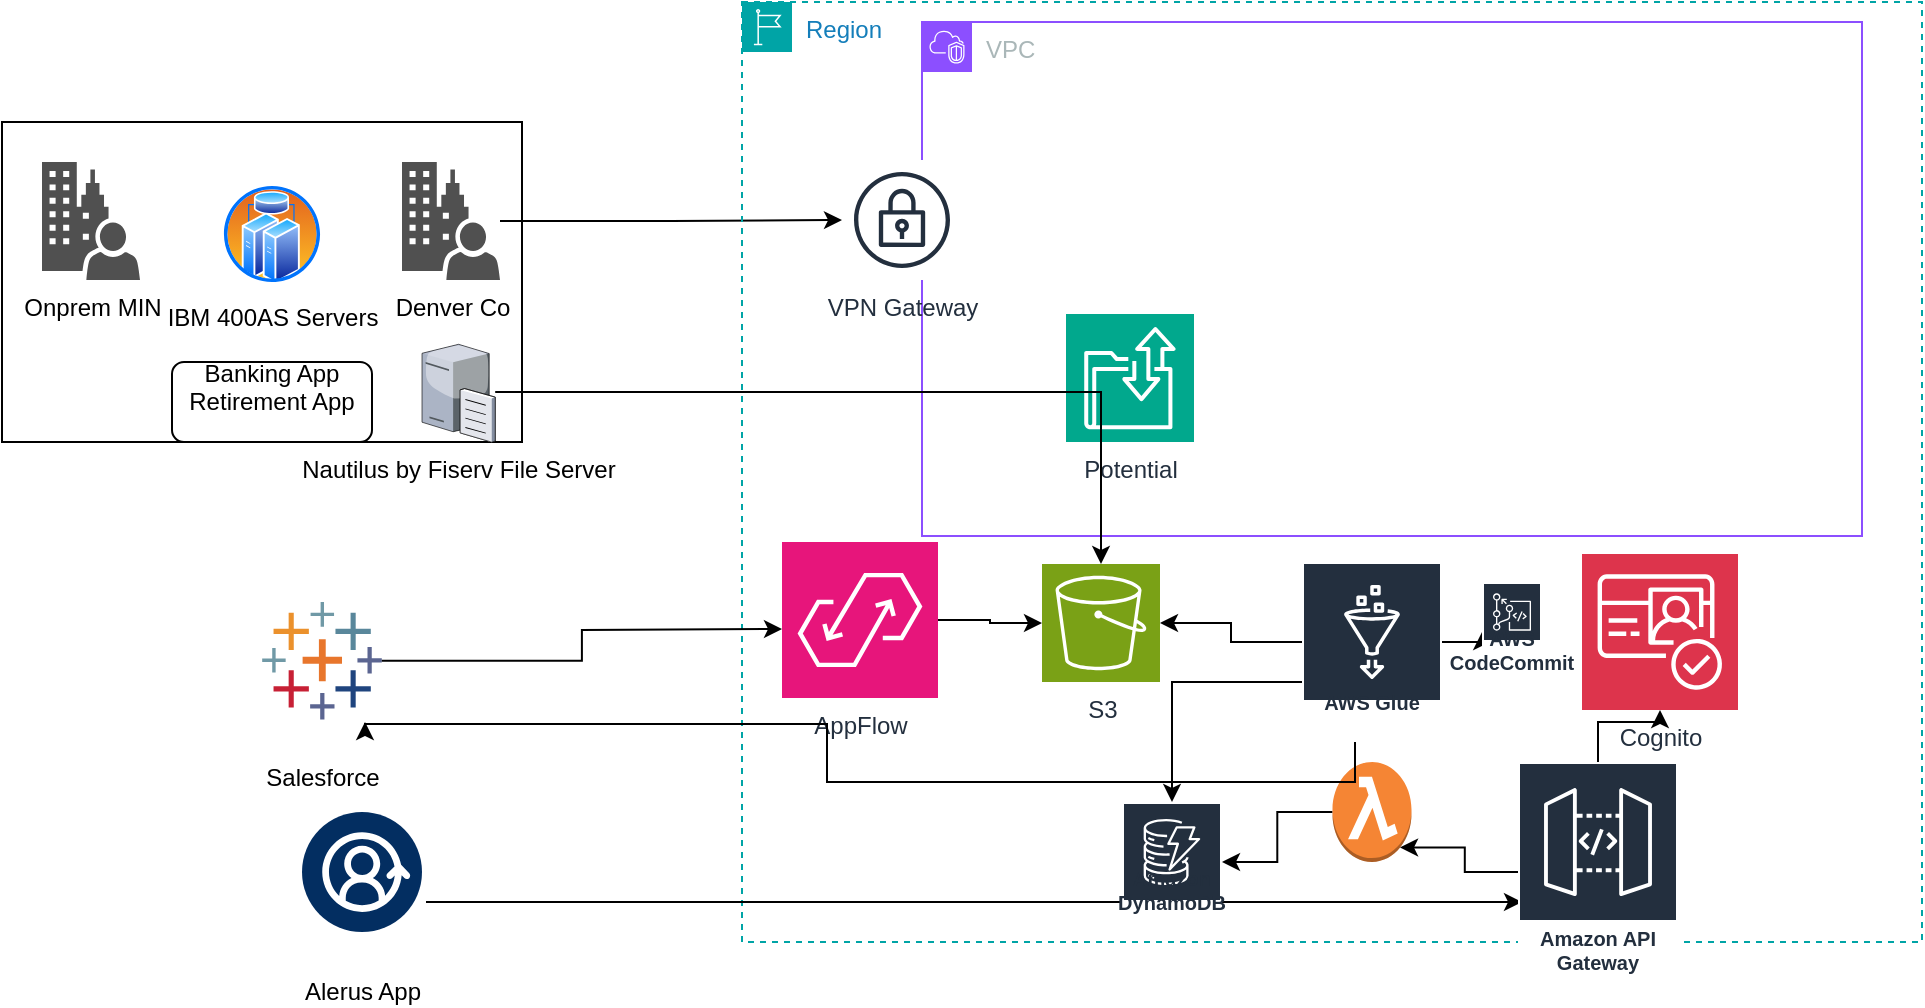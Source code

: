<mxfile version="24.0.2" type="github">
  <diagram name="Page-1" id="N-wu-rKSxGulzZxUAE4Z">
    <mxGraphModel dx="2284" dy="822" grid="1" gridSize="10" guides="1" tooltips="1" connect="1" arrows="1" fold="1" page="1" pageScale="1" pageWidth="850" pageHeight="1100" math="0" shadow="0">
      <root>
        <mxCell id="0" />
        <mxCell id="1" parent="0" />
        <mxCell id="tQlyBrrwfsTc0KUc580M-25" value="" style="rounded=0;whiteSpace=wrap;html=1;" parent="1" vertex="1">
          <mxGeometry x="-150" y="140" width="260" height="160" as="geometry" />
        </mxCell>
        <mxCell id="tQlyBrrwfsTc0KUc580M-1" value="Onprem MIN" style="sketch=0;pointerEvents=1;shadow=0;dashed=0;html=1;strokeColor=none;fillColor=#505050;labelPosition=center;verticalLabelPosition=bottom;verticalAlign=top;outlineConnect=0;align=center;shape=mxgraph.office.users.on_premises_user;" parent="1" vertex="1">
          <mxGeometry x="-130" y="160" width="49" height="59" as="geometry" />
        </mxCell>
        <mxCell id="tQlyBrrwfsTc0KUc580M-28" style="edgeStyle=orthogonalEdgeStyle;rounded=0;orthogonalLoop=1;jettySize=auto;html=1;" parent="1" source="tQlyBrrwfsTc0KUc580M-3" target="tQlyBrrwfsTc0KUc580M-27" edge="1">
          <mxGeometry relative="1" as="geometry" />
        </mxCell>
        <mxCell id="tQlyBrrwfsTc0KUc580M-3" value="Denver Co" style="sketch=0;pointerEvents=1;shadow=0;dashed=0;html=1;strokeColor=none;fillColor=#505050;labelPosition=center;verticalLabelPosition=bottom;verticalAlign=top;outlineConnect=0;align=center;shape=mxgraph.office.users.on_premises_user;" parent="1" vertex="1">
          <mxGeometry x="50" y="160" width="49" height="59" as="geometry" />
        </mxCell>
        <mxCell id="tQlyBrrwfsTc0KUc580M-4" value="Region" style="points=[[0,0],[0.25,0],[0.5,0],[0.75,0],[1,0],[1,0.25],[1,0.5],[1,0.75],[1,1],[0.75,1],[0.5,1],[0.25,1],[0,1],[0,0.75],[0,0.5],[0,0.25]];outlineConnect=0;gradientColor=none;html=1;whiteSpace=wrap;fontSize=12;fontStyle=0;container=1;pointerEvents=0;collapsible=0;recursiveResize=0;shape=mxgraph.aws4.group;grIcon=mxgraph.aws4.group_region;strokeColor=#00A4A6;fillColor=none;verticalAlign=top;align=left;spacingLeft=30;fontColor=#147EBA;dashed=1;" parent="1" vertex="1">
          <mxGeometry x="220" y="80" width="590" height="470" as="geometry" />
        </mxCell>
        <mxCell id="tQlyBrrwfsTc0KUc580M-19" value="" style="edgeStyle=orthogonalEdgeStyle;rounded=0;orthogonalLoop=1;jettySize=auto;html=1;" parent="tQlyBrrwfsTc0KUc580M-4" source="tQlyBrrwfsTc0KUc580M-9" target="tQlyBrrwfsTc0KUc580M-17" edge="1">
          <mxGeometry relative="1" as="geometry" />
        </mxCell>
        <mxCell id="tQlyBrrwfsTc0KUc580M-34" style="edgeStyle=orthogonalEdgeStyle;rounded=0;orthogonalLoop=1;jettySize=auto;html=1;" parent="tQlyBrrwfsTc0KUc580M-4" source="tQlyBrrwfsTc0KUc580M-9" target="tQlyBrrwfsTc0KUc580M-32" edge="1">
          <mxGeometry relative="1" as="geometry">
            <Array as="points">
              <mxPoint x="215" y="340" />
            </Array>
          </mxGeometry>
        </mxCell>
        <mxCell id="tQlyBrrwfsTc0KUc580M-39" value="" style="edgeStyle=orthogonalEdgeStyle;rounded=0;orthogonalLoop=1;jettySize=auto;html=1;" parent="tQlyBrrwfsTc0KUc580M-4" source="tQlyBrrwfsTc0KUc580M-9" target="tQlyBrrwfsTc0KUc580M-38" edge="1">
          <mxGeometry relative="1" as="geometry" />
        </mxCell>
        <mxCell id="tQlyBrrwfsTc0KUc580M-9" value="AWS Glue" style="sketch=0;outlineConnect=0;fontColor=#232F3E;gradientColor=none;strokeColor=#ffffff;fillColor=#232F3E;dashed=0;verticalLabelPosition=middle;verticalAlign=bottom;align=center;html=1;whiteSpace=wrap;fontSize=10;fontStyle=1;spacing=3;shape=mxgraph.aws4.productIcon;prIcon=mxgraph.aws4.glue;" parent="tQlyBrrwfsTc0KUc580M-4" vertex="1">
          <mxGeometry x="280" y="280" width="70" height="80" as="geometry" />
        </mxCell>
        <mxCell id="tQlyBrrwfsTc0KUc580M-13" value="VPC" style="points=[[0,0],[0.25,0],[0.5,0],[0.75,0],[1,0],[1,0.25],[1,0.5],[1,0.75],[1,1],[0.75,1],[0.5,1],[0.25,1],[0,1],[0,0.75],[0,0.5],[0,0.25]];outlineConnect=0;gradientColor=none;html=1;whiteSpace=wrap;fontSize=12;fontStyle=0;container=1;pointerEvents=0;collapsible=0;recursiveResize=0;shape=mxgraph.aws4.group;grIcon=mxgraph.aws4.group_vpc2;strokeColor=#8C4FFF;fillColor=none;verticalAlign=top;align=left;spacingLeft=30;fontColor=#AAB7B8;dashed=0;" parent="tQlyBrrwfsTc0KUc580M-4" vertex="1">
          <mxGeometry x="90" y="10" width="470" height="257" as="geometry" />
        </mxCell>
        <mxCell id="tQlyBrrwfsTc0KUc580M-27" value="VPN Gateway" style="sketch=0;outlineConnect=0;fontColor=#232F3E;gradientColor=none;strokeColor=#232F3E;fillColor=#ffffff;dashed=0;verticalLabelPosition=bottom;verticalAlign=top;align=center;html=1;fontSize=12;fontStyle=0;aspect=fixed;shape=mxgraph.aws4.resourceIcon;resIcon=mxgraph.aws4.vpn_gateway;" parent="tQlyBrrwfsTc0KUc580M-13" vertex="1">
          <mxGeometry x="-40" y="69" width="60" height="60" as="geometry" />
        </mxCell>
        <mxCell id="F28cb3tVO6EVOv7qAhIl-1" value="Potential" style="sketch=0;points=[[0,0,0],[0.25,0,0],[0.5,0,0],[0.75,0,0],[1,0,0],[0,1,0],[0.25,1,0],[0.5,1,0],[0.75,1,0],[1,1,0],[0,0.25,0],[0,0.5,0],[0,0.75,0],[1,0.25,0],[1,0.5,0],[1,0.75,0]];outlineConnect=0;fontColor=#232F3E;fillColor=#01A88D;strokeColor=#ffffff;dashed=0;verticalLabelPosition=bottom;verticalAlign=top;align=center;html=1;fontSize=12;fontStyle=0;aspect=fixed;shape=mxgraph.aws4.resourceIcon;resIcon=mxgraph.aws4.transfer_family;" vertex="1" parent="tQlyBrrwfsTc0KUc580M-13">
          <mxGeometry x="72" y="146" width="64" height="64" as="geometry" />
        </mxCell>
        <mxCell id="tQlyBrrwfsTc0KUc580M-18" value="" style="edgeStyle=orthogonalEdgeStyle;rounded=0;orthogonalLoop=1;jettySize=auto;html=1;" parent="tQlyBrrwfsTc0KUc580M-4" source="tQlyBrrwfsTc0KUc580M-15" target="tQlyBrrwfsTc0KUc580M-17" edge="1">
          <mxGeometry relative="1" as="geometry" />
        </mxCell>
        <mxCell id="tQlyBrrwfsTc0KUc580M-15" value="AppFlow" style="sketch=0;points=[[0,0,0],[0.25,0,0],[0.5,0,0],[0.75,0,0],[1,0,0],[0,1,0],[0.25,1,0],[0.5,1,0],[0.75,1,0],[1,1,0],[0,0.25,0],[0,0.5,0],[0,0.75,0],[1,0.25,0],[1,0.5,0],[1,0.75,0]];outlineConnect=0;fontColor=#232F3E;fillColor=#E7157B;strokeColor=#ffffff;dashed=0;verticalLabelPosition=bottom;verticalAlign=top;align=center;html=1;fontSize=12;fontStyle=0;aspect=fixed;shape=mxgraph.aws4.resourceIcon;resIcon=mxgraph.aws4.appflow;" parent="tQlyBrrwfsTc0KUc580M-4" vertex="1">
          <mxGeometry x="20" y="270" width="78" height="78" as="geometry" />
        </mxCell>
        <mxCell id="tQlyBrrwfsTc0KUc580M-17" value="S3" style="sketch=0;points=[[0,0,0],[0.25,0,0],[0.5,0,0],[0.75,0,0],[1,0,0],[0,1,0],[0.25,1,0],[0.5,1,0],[0.75,1,0],[1,1,0],[0,0.25,0],[0,0.5,0],[0,0.75,0],[1,0.25,0],[1,0.5,0],[1,0.75,0]];outlineConnect=0;fontColor=#232F3E;fillColor=#7AA116;strokeColor=#ffffff;dashed=0;verticalLabelPosition=bottom;verticalAlign=top;align=center;html=1;fontSize=12;fontStyle=0;aspect=fixed;shape=mxgraph.aws4.resourceIcon;resIcon=mxgraph.aws4.s3;" parent="tQlyBrrwfsTc0KUc580M-4" vertex="1">
          <mxGeometry x="150" y="281" width="59" height="59" as="geometry" />
        </mxCell>
        <mxCell id="tQlyBrrwfsTc0KUc580M-20" value="Cognito" style="sketch=0;points=[[0,0,0],[0.25,0,0],[0.5,0,0],[0.75,0,0],[1,0,0],[0,1,0],[0.25,1,0],[0.5,1,0],[0.75,1,0],[1,1,0],[0,0.25,0],[0,0.5,0],[0,0.75,0],[1,0.25,0],[1,0.5,0],[1,0.75,0]];outlineConnect=0;fontColor=#232F3E;fillColor=#DD344C;strokeColor=#ffffff;dashed=0;verticalLabelPosition=bottom;verticalAlign=top;align=center;html=1;fontSize=12;fontStyle=0;aspect=fixed;shape=mxgraph.aws4.resourceIcon;resIcon=mxgraph.aws4.cognito;" parent="tQlyBrrwfsTc0KUc580M-4" vertex="1">
          <mxGeometry x="420" y="276" width="78" height="78" as="geometry" />
        </mxCell>
        <mxCell id="tQlyBrrwfsTc0KUc580M-33" value="" style="edgeStyle=orthogonalEdgeStyle;rounded=0;orthogonalLoop=1;jettySize=auto;html=1;" parent="tQlyBrrwfsTc0KUc580M-4" source="tQlyBrrwfsTc0KUc580M-29" target="tQlyBrrwfsTc0KUc580M-32" edge="1">
          <mxGeometry relative="1" as="geometry" />
        </mxCell>
        <mxCell id="tQlyBrrwfsTc0KUc580M-29" value="" style="outlineConnect=0;dashed=0;verticalLabelPosition=bottom;verticalAlign=top;align=center;html=1;shape=mxgraph.aws3.lambda_function;fillColor=#F58534;gradientColor=none;" parent="tQlyBrrwfsTc0KUc580M-4" vertex="1">
          <mxGeometry x="295.25" y="380" width="39.5" height="50" as="geometry" />
        </mxCell>
        <mxCell id="tQlyBrrwfsTc0KUc580M-24" value="" style="edgeStyle=orthogonalEdgeStyle;rounded=0;orthogonalLoop=1;jettySize=auto;html=1;" parent="tQlyBrrwfsTc0KUc580M-4" edge="1">
          <mxGeometry relative="1" as="geometry">
            <mxPoint x="-158" y="450" as="sourcePoint" />
            <mxPoint x="390" y="450" as="targetPoint" />
          </mxGeometry>
        </mxCell>
        <mxCell id="tQlyBrrwfsTc0KUc580M-32" value="Amazon DynamoDB" style="sketch=0;outlineConnect=0;fontColor=#232F3E;gradientColor=none;strokeColor=#ffffff;fillColor=#232F3E;dashed=0;verticalLabelPosition=middle;verticalAlign=bottom;align=center;html=1;whiteSpace=wrap;fontSize=10;fontStyle=1;spacing=3;shape=mxgraph.aws4.productIcon;prIcon=mxgraph.aws4.dynamodb;" parent="tQlyBrrwfsTc0KUc580M-4" vertex="1">
          <mxGeometry x="190" y="400" width="50" height="60" as="geometry" />
        </mxCell>
        <mxCell id="tQlyBrrwfsTc0KUc580M-38" value="AWS CodeCommit" style="sketch=0;outlineConnect=0;fontColor=#232F3E;gradientColor=none;strokeColor=#ffffff;fillColor=#232F3E;dashed=0;verticalLabelPosition=middle;verticalAlign=bottom;align=center;html=1;whiteSpace=wrap;fontSize=10;fontStyle=1;spacing=3;shape=mxgraph.aws4.productIcon;prIcon=mxgraph.aws4.codecommit;" parent="tQlyBrrwfsTc0KUc580M-4" vertex="1">
          <mxGeometry x="370" y="290" width="30" height="50" as="geometry" />
        </mxCell>
        <mxCell id="tQlyBrrwfsTc0KUc580M-10" value="IBM 400AS Servers" style="image;aspect=fixed;perimeter=ellipsePerimeter;html=1;align=center;shadow=0;dashed=0;spacingTop=3;image=img/lib/active_directory/cluster_server.svg;" parent="1" vertex="1">
          <mxGeometry x="-40" y="171" width="50" height="50" as="geometry" />
        </mxCell>
        <mxCell id="tQlyBrrwfsTc0KUc580M-14" value="Salesforce" style="verticalLabelPosition=bottom;aspect=fixed;html=1;shape=mxgraph.salesforce.analytics;" parent="1" vertex="1">
          <mxGeometry x="-20" y="380" width="60" height="58.8" as="geometry" />
        </mxCell>
        <mxCell id="tQlyBrrwfsTc0KUc580M-16" style="edgeStyle=orthogonalEdgeStyle;rounded=0;orthogonalLoop=1;jettySize=auto;html=1;entryX=0;entryY=0.75;entryDx=0;entryDy=0;entryPerimeter=0;" parent="1" source="tQlyBrrwfsTc0KUc580M-14" edge="1">
          <mxGeometry relative="1" as="geometry">
            <mxPoint x="240" y="393.5" as="targetPoint" />
          </mxGeometry>
        </mxCell>
        <mxCell id="tQlyBrrwfsTc0KUc580M-22" style="edgeStyle=orthogonalEdgeStyle;rounded=0;orthogonalLoop=1;jettySize=auto;html=1;" parent="1" source="tQlyBrrwfsTc0KUc580M-23" target="tQlyBrrwfsTc0KUc580M-20" edge="1">
          <mxGeometry relative="1" as="geometry" />
        </mxCell>
        <mxCell id="tQlyBrrwfsTc0KUc580M-21" value="Alerus App" style="verticalLabelPosition=bottom;aspect=fixed;html=1;shape=mxgraph.salesforce.customer_3602;" parent="1" vertex="1">
          <mxGeometry y="485" width="60" height="60" as="geometry" />
        </mxCell>
        <mxCell id="tQlyBrrwfsTc0KUc580M-23" value="Amazon API Gateway" style="sketch=0;outlineConnect=0;fontColor=#232F3E;gradientColor=none;strokeColor=#ffffff;fillColor=#232F3E;dashed=0;verticalLabelPosition=middle;verticalAlign=bottom;align=center;html=1;whiteSpace=wrap;fontSize=10;fontStyle=1;spacing=3;shape=mxgraph.aws4.productIcon;prIcon=mxgraph.aws4.api_gateway;" parent="1" vertex="1">
          <mxGeometry x="608" y="460" width="80" height="110" as="geometry" />
        </mxCell>
        <mxCell id="tQlyBrrwfsTc0KUc580M-26" value="&lt;div&gt;Banking App&lt;/div&gt;&lt;div&gt;Retirement App&lt;/div&gt;&lt;div&gt;&lt;br&gt;&lt;/div&gt;" style="rounded=1;whiteSpace=wrap;html=1;" parent="1" vertex="1">
          <mxGeometry x="-65" y="260" width="100" height="40" as="geometry" />
        </mxCell>
        <mxCell id="tQlyBrrwfsTc0KUc580M-30" style="edgeStyle=orthogonalEdgeStyle;rounded=0;orthogonalLoop=1;jettySize=auto;html=1;entryX=0.855;entryY=0.855;entryDx=0;entryDy=0;entryPerimeter=0;" parent="1" source="tQlyBrrwfsTc0KUc580M-23" target="tQlyBrrwfsTc0KUc580M-29" edge="1">
          <mxGeometry relative="1" as="geometry" />
        </mxCell>
        <mxCell id="tQlyBrrwfsTc0KUc580M-36" style="edgeStyle=orthogonalEdgeStyle;rounded=0;orthogonalLoop=1;jettySize=auto;html=1;" parent="1" source="tQlyBrrwfsTc0KUc580M-35" target="tQlyBrrwfsTc0KUc580M-17" edge="1">
          <mxGeometry relative="1" as="geometry" />
        </mxCell>
        <mxCell id="tQlyBrrwfsTc0KUc580M-35" value="Nautilus by Fiserv File Server" style="verticalLabelPosition=bottom;sketch=0;aspect=fixed;html=1;verticalAlign=top;strokeColor=none;align=center;outlineConnect=0;shape=mxgraph.citrix.file_server;" parent="1" vertex="1">
          <mxGeometry x="60" y="250" width="36.6" height="50" as="geometry" />
        </mxCell>
        <mxCell id="tQlyBrrwfsTc0KUc580M-37" style="edgeStyle=orthogonalEdgeStyle;rounded=0;orthogonalLoop=1;jettySize=auto;html=1;" parent="1" edge="1">
          <mxGeometry relative="1" as="geometry">
            <mxPoint x="31.5" y="440" as="targetPoint" />
            <mxPoint x="526.5" y="450" as="sourcePoint" />
            <Array as="points">
              <mxPoint x="526.5" y="470" />
              <mxPoint x="262.5" y="470" />
              <mxPoint x="262.5" y="441" />
            </Array>
          </mxGeometry>
        </mxCell>
      </root>
    </mxGraphModel>
  </diagram>
</mxfile>
